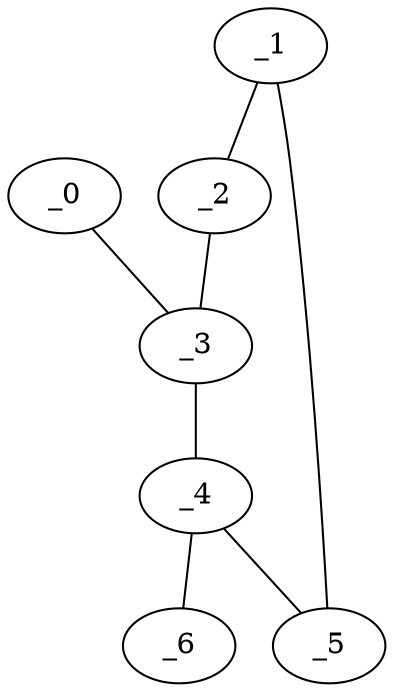 graph EP1_0105 {
	_0	 [x="1.67952",
		y="2.63943"];
	_3	 [x="0.88534",
		y="2.78047"];
	_0 -- _3;
	_1	 [x="2.20089",
		y="0.386769"];
	_2	 [x="0.626633",
		y="1.24607"];
	_1 -- _2;
	_5	 [x="1.75994",
		y="1.6011"];
	_1 -- _5;
	_2 -- _3;
	_4	 [x="0.6",
		y="1.74"];
	_3 -- _4;
	_4 -- _5;
	_6	 [x="0.821103",
		y="2.77805"];
	_4 -- _6;
}
